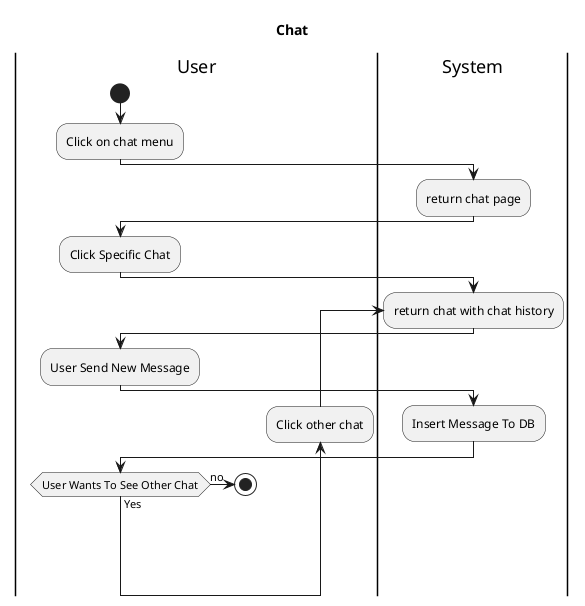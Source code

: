 @startuml
title Chat
|User|
start
:Click on chat menu;
|System|
:return chat page;
|User|
:Click Specific Chat;
|System|
repeat :return chat with chat history;
|User|
:User Send New Message;
|System|
    :Insert Message To DB;
|User|
  backward :Click other chat;
if (User Wants To See Other Chat) then (Yes)
else (no)
   stop
endif
@enduml
